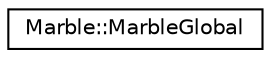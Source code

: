 digraph "Graphical Class Hierarchy"
{
  edge [fontname="Helvetica",fontsize="10",labelfontname="Helvetica",labelfontsize="10"];
  node [fontname="Helvetica",fontsize="10",shape=record];
  rankdir="LR";
  Node1 [label="Marble::MarbleGlobal",height=0.2,width=0.4,color="black", fillcolor="white", style="filled",URL="$class_marble_1_1_marble_global.html"];
}
